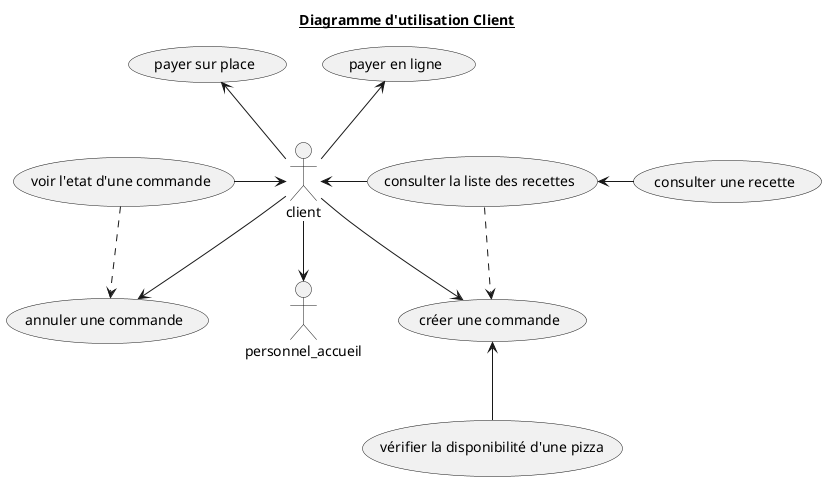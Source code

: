 @startuml 2_Client_UseCaseDiagram

title <u>Diagramme d'utilisation Client</u>
actor client as CUSTOMER
actor personnel_accueil as ACCUEIL

'COMMANDES
    (créer une commande) AS CREATE_CMD
    (voir l'etat d'une commande) AS SHOW_STATE_CMD
    (payer en ligne) AS PAY_ONLINE_CMD
    (payer sur place) AS PAY_STORE_CMD
    (annuler une commande) AS CANCEL_CMD

' RECETTE
    (consulter la liste des recettes) AS LIST_RECIPE
    (consulter une recette) AS SHOW_RECIPE
    (vérifier la disponibilité d'une pizza) AS AVAIL_RECIPE

' INGREDIENTS

CUSTOMER --> CREATE_CMD
CUSTOMER <-r- LIST_RECIPE
CUSTOMER <-l- SHOW_STATE_CMD
CUSTOMER --> CANCEL_CMD
CUSTOMER -u-> PAY_ONLINE_CMD
CUSTOMER -u-> PAY_STORE_CMD
CUSTOMER -d-> ACCUEIL

CREATE_CMD <-- AVAIL_RECIPE
LIST_RECIPE ..> CREATE_CMD
LIST_RECIPE <-r- SHOW_RECIPE

SHOW_STATE_CMD ..> CANCEL_CMD

@enduml